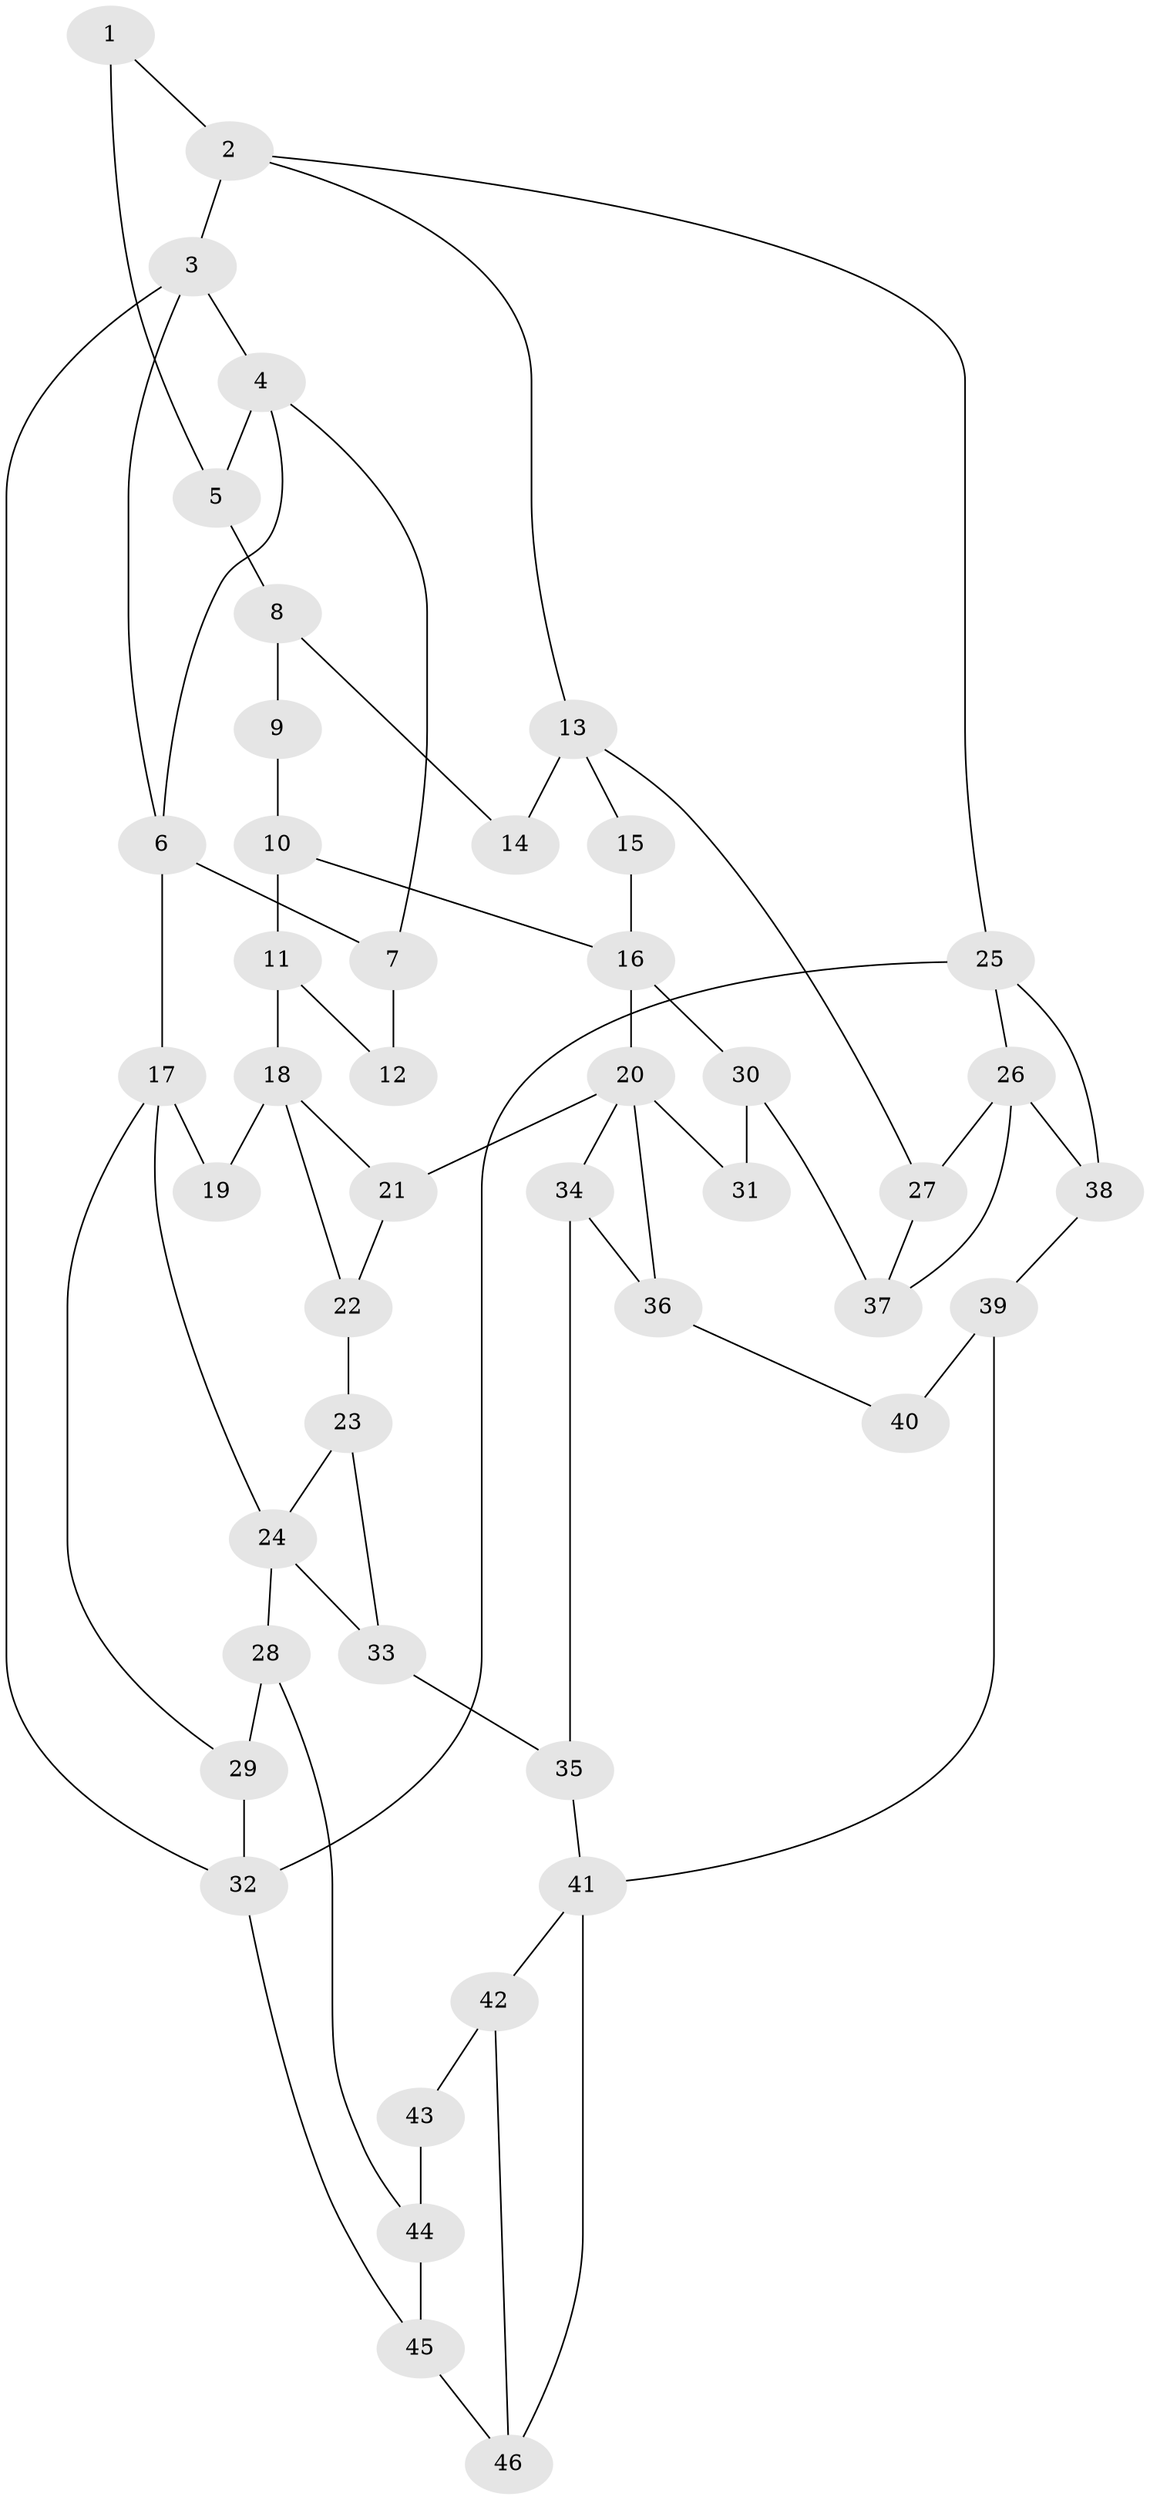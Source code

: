 // original degree distribution, {3: 0.021739130434782608, 5: 0.43478260869565216, 6: 0.2608695652173913, 4: 0.2826086956521739}
// Generated by graph-tools (version 1.1) at 2025/54/03/04/25 22:54:40]
// undirected, 46 vertices, 72 edges
graph export_dot {
  node [color=gray90,style=filled];
  1;
  2;
  3;
  4;
  5;
  6;
  7;
  8;
  9;
  10;
  11;
  12;
  13;
  14;
  15;
  16;
  17;
  18;
  19;
  20;
  21;
  22;
  23;
  24;
  25;
  26;
  27;
  28;
  29;
  30;
  31;
  32;
  33;
  34;
  35;
  36;
  37;
  38;
  39;
  40;
  41;
  42;
  43;
  44;
  45;
  46;
  1 -- 2 [weight=1.0];
  1 -- 5 [weight=1.0];
  2 -- 3 [weight=1.0];
  2 -- 13 [weight=1.0];
  2 -- 25 [weight=1.0];
  3 -- 4 [weight=1.0];
  3 -- 6 [weight=1.0];
  3 -- 32 [weight=1.0];
  4 -- 5 [weight=1.0];
  4 -- 6 [weight=1.0];
  4 -- 7 [weight=1.0];
  5 -- 8 [weight=1.0];
  6 -- 7 [weight=2.0];
  6 -- 17 [weight=2.0];
  7 -- 12 [weight=2.0];
  8 -- 9 [weight=1.0];
  8 -- 14 [weight=1.0];
  9 -- 10 [weight=2.0];
  10 -- 11 [weight=2.0];
  10 -- 16 [weight=2.0];
  11 -- 12 [weight=2.0];
  11 -- 18 [weight=2.0];
  13 -- 14 [weight=2.0];
  13 -- 15 [weight=2.0];
  13 -- 27 [weight=1.0];
  15 -- 16 [weight=2.0];
  16 -- 20 [weight=1.0];
  16 -- 30 [weight=1.0];
  17 -- 19 [weight=2.0];
  17 -- 24 [weight=1.0];
  17 -- 29 [weight=1.0];
  18 -- 19 [weight=2.0];
  18 -- 21 [weight=1.0];
  18 -- 22 [weight=1.0];
  20 -- 21 [weight=1.0];
  20 -- 31 [weight=2.0];
  20 -- 34 [weight=1.0];
  20 -- 36 [weight=1.0];
  21 -- 22 [weight=1.0];
  22 -- 23 [weight=1.0];
  23 -- 24 [weight=1.0];
  23 -- 33 [weight=1.0];
  24 -- 28 [weight=1.0];
  24 -- 33 [weight=1.0];
  25 -- 26 [weight=1.0];
  25 -- 32 [weight=1.0];
  25 -- 38 [weight=1.0];
  26 -- 27 [weight=1.0];
  26 -- 37 [weight=1.0];
  26 -- 38 [weight=3.0];
  27 -- 37 [weight=1.0];
  28 -- 29 [weight=1.0];
  28 -- 44 [weight=1.0];
  29 -- 32 [weight=1.0];
  30 -- 31 [weight=1.0];
  30 -- 37 [weight=1.0];
  32 -- 45 [weight=1.0];
  33 -- 35 [weight=1.0];
  34 -- 35 [weight=1.0];
  34 -- 36 [weight=1.0];
  35 -- 41 [weight=1.0];
  36 -- 40 [weight=1.0];
  38 -- 39 [weight=2.0];
  39 -- 40 [weight=2.0];
  39 -- 41 [weight=2.0];
  41 -- 42 [weight=1.0];
  41 -- 46 [weight=1.0];
  42 -- 43 [weight=1.0];
  42 -- 46 [weight=1.0];
  43 -- 44 [weight=2.0];
  44 -- 45 [weight=1.0];
  45 -- 46 [weight=1.0];
}
